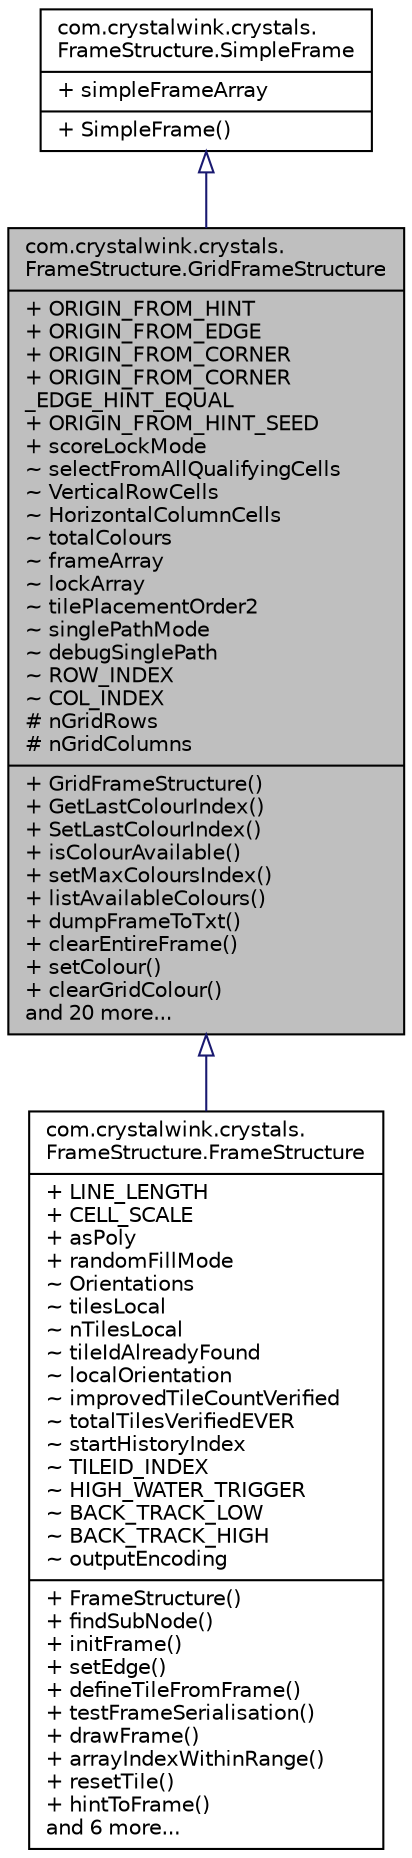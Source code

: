 digraph "com.crystalwink.crystals.FrameStructure.GridFrameStructure"
{
  edge [fontname="Helvetica",fontsize="10",labelfontname="Helvetica",labelfontsize="10"];
  node [fontname="Helvetica",fontsize="10",shape=record];
  Node1 [label="{com.crystalwink.crystals.\lFrameStructure.GridFrameStructure\n|+ ORIGIN_FROM_HINT\l+ ORIGIN_FROM_EDGE\l+ ORIGIN_FROM_CORNER\l+ ORIGIN_FROM_CORNER\l_EDGE_HINT_EQUAL\l+ ORIGIN_FROM_HINT_SEED\l+ scoreLockMode\l~ selectFromAllQualifyingCells\l~ VerticalRowCells\l~ HorizontalColumnCells\l~ totalColours\l~ frameArray\l~ lockArray\l~ tilePlacementOrder2\l~ singlePathMode\l~ debugSinglePath\l~ ROW_INDEX\l~ COL_INDEX\l# nGridRows\l# nGridColumns\l|+ GridFrameStructure()\l+ GetLastColourIndex()\l+ SetLastColourIndex()\l+ isColourAvailable()\l+ setMaxColoursIndex()\l+ listAvailableColours()\l+ dumpFrameToTxt()\l+ clearEntireFrame()\l+ setColour()\l+ clearGridColour()\land 20 more...\l}",height=0.2,width=0.4,color="black", fillcolor="grey75", style="filled" fontcolor="black"];
  Node2 -> Node1 [dir="back",color="midnightblue",fontsize="10",style="solid",arrowtail="onormal",fontname="Helvetica"];
  Node2 [label="{com.crystalwink.crystals.\lFrameStructure.SimpleFrame\n|+ simpleFrameArray\l|+ SimpleFrame()\l}",height=0.2,width=0.4,color="black", fillcolor="white", style="filled",URL="$classcom_1_1crystalwink_1_1crystals_1_1FrameStructure_1_1SimpleFrame.html"];
  Node1 -> Node3 [dir="back",color="midnightblue",fontsize="10",style="solid",arrowtail="onormal",fontname="Helvetica"];
  Node3 [label="{com.crystalwink.crystals.\lFrameStructure.FrameStructure\n|+ LINE_LENGTH\l+ CELL_SCALE\l+ asPoly\l+ randomFillMode\l~ Orientations\l~ tilesLocal\l~ nTilesLocal\l~ tileIdAlreadyFound\l~ localOrientation\l~ improvedTileCountVerified\l~ totalTilesVerifiedEVER\l~ startHistoryIndex\l~ TILEID_INDEX\l~ HIGH_WATER_TRIGGER\l~ BACK_TRACK_LOW\l~ BACK_TRACK_HIGH\l~ outputEncoding\l|+ FrameStructure()\l+ findSubNode()\l+ initFrame()\l+ setEdge()\l+ defineTileFromFrame()\l+ testFrameSerialisation()\l+ drawFrame()\l+ arrayIndexWithinRange()\l+ resetTile()\l+ hintToFrame()\land 6 more...\l}",height=0.2,width=0.4,color="black", fillcolor="white", style="filled",URL="$classcom_1_1crystalwink_1_1crystals_1_1FrameStructure_1_1FrameStructure.html"];
}
